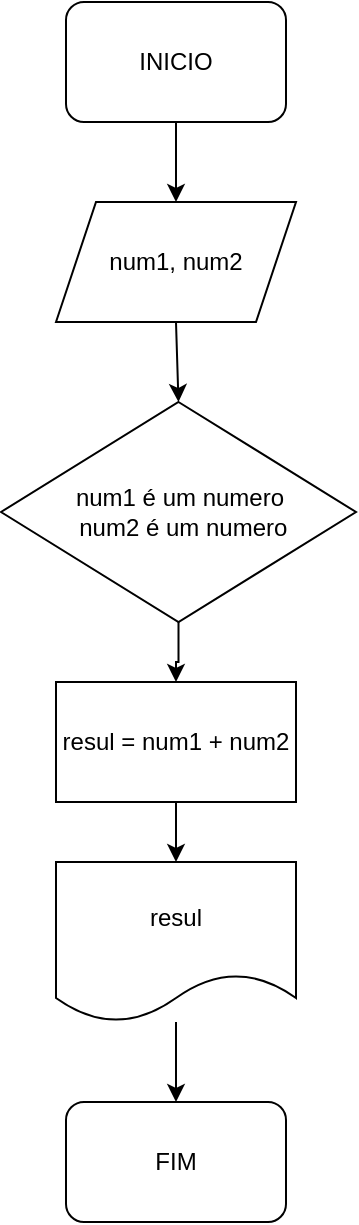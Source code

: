<mxfile version="17.1.3" type="github">
  <diagram id="69yhYbIRGskZwDsOsFeK" name="Page-1">
    <mxGraphModel dx="1019" dy="555" grid="1" gridSize="10" guides="1" tooltips="1" connect="1" arrows="1" fold="1" page="1" pageScale="1" pageWidth="827" pageHeight="1169" math="0" shadow="0">
      <root>
        <mxCell id="0" />
        <mxCell id="1" parent="0" />
        <mxCell id="B2S6LBWsrIcpIqGWcjBW-1" value="FIM" style="rounded=1;whiteSpace=wrap;html=1;" vertex="1" parent="1">
          <mxGeometry x="380" y="560" width="110" height="60" as="geometry" />
        </mxCell>
        <mxCell id="B2S6LBWsrIcpIqGWcjBW-3" value="INICIO" style="rounded=1;whiteSpace=wrap;html=1;" vertex="1" parent="1">
          <mxGeometry x="380" y="10" width="110" height="60" as="geometry" />
        </mxCell>
        <mxCell id="B2S6LBWsrIcpIqGWcjBW-4" value="num1, num2" style="shape=parallelogram;perimeter=parallelogramPerimeter;whiteSpace=wrap;html=1;fixedSize=1;" vertex="1" parent="1">
          <mxGeometry x="375" y="110" width="120" height="60" as="geometry" />
        </mxCell>
        <mxCell id="B2S6LBWsrIcpIqGWcjBW-14" style="edgeStyle=orthogonalEdgeStyle;rounded=0;orthogonalLoop=1;jettySize=auto;html=1;entryX=0.5;entryY=0;entryDx=0;entryDy=0;" edge="1" parent="1" source="B2S6LBWsrIcpIqGWcjBW-5" target="B2S6LBWsrIcpIqGWcjBW-1">
          <mxGeometry relative="1" as="geometry" />
        </mxCell>
        <mxCell id="B2S6LBWsrIcpIqGWcjBW-5" value="resul" style="shape=document;whiteSpace=wrap;html=1;boundedLbl=1;" vertex="1" parent="1">
          <mxGeometry x="375" y="440" width="120" height="80" as="geometry" />
        </mxCell>
        <mxCell id="B2S6LBWsrIcpIqGWcjBW-12" style="edgeStyle=orthogonalEdgeStyle;rounded=0;orthogonalLoop=1;jettySize=auto;html=1;entryX=0.5;entryY=0;entryDx=0;entryDy=0;" edge="1" parent="1" source="B2S6LBWsrIcpIqGWcjBW-6" target="B2S6LBWsrIcpIqGWcjBW-5">
          <mxGeometry relative="1" as="geometry" />
        </mxCell>
        <mxCell id="B2S6LBWsrIcpIqGWcjBW-6" value="resul = num1 + num2" style="rounded=0;whiteSpace=wrap;html=1;" vertex="1" parent="1">
          <mxGeometry x="375" y="350" width="120" height="60" as="geometry" />
        </mxCell>
        <mxCell id="B2S6LBWsrIcpIqGWcjBW-11" style="edgeStyle=orthogonalEdgeStyle;rounded=0;orthogonalLoop=1;jettySize=auto;html=1;" edge="1" parent="1" source="B2S6LBWsrIcpIqGWcjBW-7" target="B2S6LBWsrIcpIqGWcjBW-6">
          <mxGeometry relative="1" as="geometry" />
        </mxCell>
        <mxCell id="B2S6LBWsrIcpIqGWcjBW-7" value="num1 é um numero&lt;br&gt;&amp;nbsp;num2 é um numero" style="rhombus;whiteSpace=wrap;html=1;" vertex="1" parent="1">
          <mxGeometry x="347.5" y="210" width="177.5" height="110" as="geometry" />
        </mxCell>
        <mxCell id="B2S6LBWsrIcpIqGWcjBW-8" value="" style="endArrow=classic;html=1;rounded=0;exitX=0.5;exitY=1;exitDx=0;exitDy=0;entryX=0.5;entryY=0;entryDx=0;entryDy=0;" edge="1" parent="1" source="B2S6LBWsrIcpIqGWcjBW-3" target="B2S6LBWsrIcpIqGWcjBW-4">
          <mxGeometry width="50" height="50" relative="1" as="geometry">
            <mxPoint x="370" y="240" as="sourcePoint" />
            <mxPoint x="440" y="100" as="targetPoint" />
          </mxGeometry>
        </mxCell>
        <mxCell id="B2S6LBWsrIcpIqGWcjBW-9" value="" style="endArrow=classic;html=1;rounded=0;entryX=0.5;entryY=0;entryDx=0;entryDy=0;exitX=0.5;exitY=1;exitDx=0;exitDy=0;" edge="1" parent="1" source="B2S6LBWsrIcpIqGWcjBW-4" target="B2S6LBWsrIcpIqGWcjBW-7">
          <mxGeometry width="50" height="50" relative="1" as="geometry">
            <mxPoint x="590" y="210" as="sourcePoint" />
            <mxPoint x="640" y="160" as="targetPoint" />
          </mxGeometry>
        </mxCell>
      </root>
    </mxGraphModel>
  </diagram>
</mxfile>
